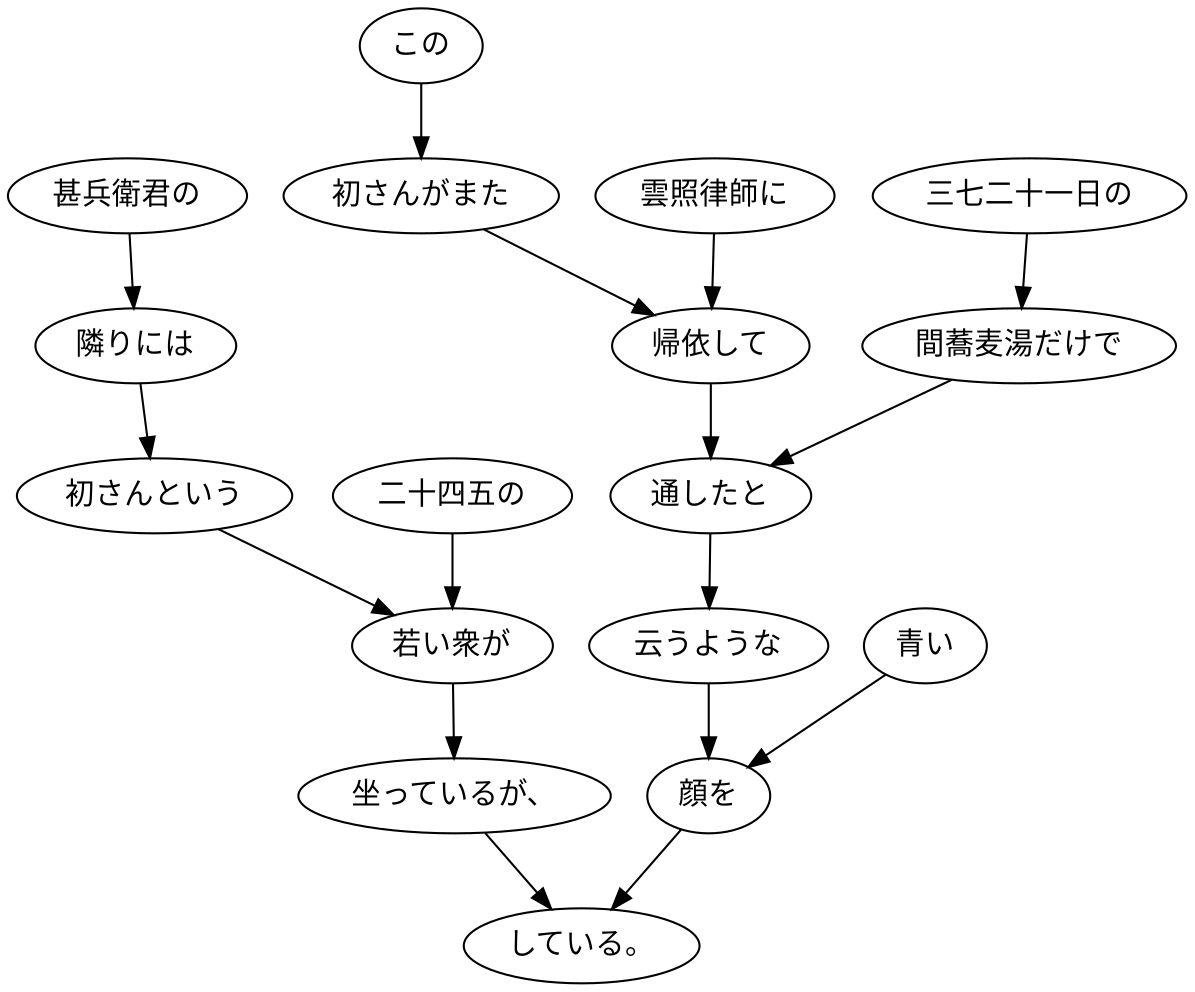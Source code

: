 digraph graph3695 {
	node0 [label="甚兵衛君の"];
	node1 [label="隣りには"];
	node2 [label="初さんという"];
	node3 [label="二十四五の"];
	node4 [label="若い衆が"];
	node5 [label="坐っているが、"];
	node6 [label="この"];
	node7 [label="初さんがまた"];
	node8 [label="雲照律師に"];
	node9 [label="帰依して"];
	node10 [label="三七二十一日の"];
	node11 [label="間蕎麦湯だけで"];
	node12 [label="通したと"];
	node13 [label="云うような"];
	node14 [label="青い"];
	node15 [label="顔を"];
	node16 [label="している。"];
	node0 -> node1;
	node1 -> node2;
	node2 -> node4;
	node3 -> node4;
	node4 -> node5;
	node5 -> node16;
	node6 -> node7;
	node7 -> node9;
	node8 -> node9;
	node9 -> node12;
	node10 -> node11;
	node11 -> node12;
	node12 -> node13;
	node13 -> node15;
	node14 -> node15;
	node15 -> node16;
}
